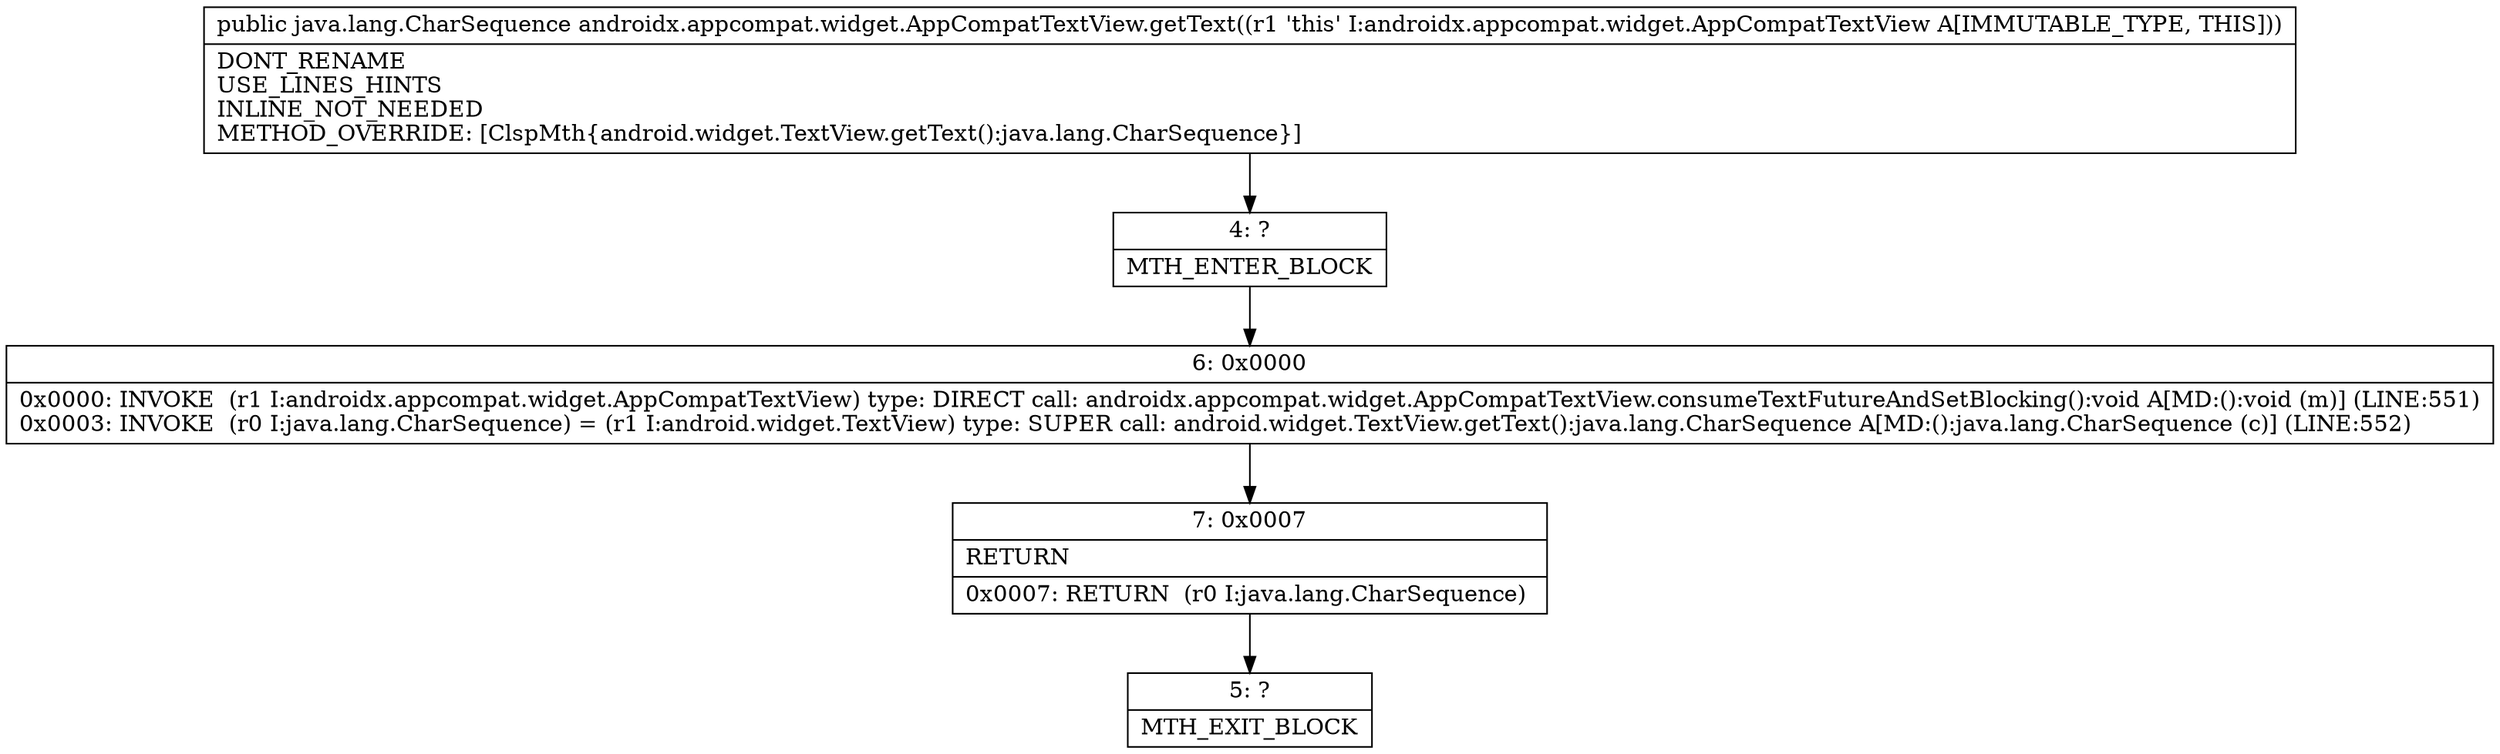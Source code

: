 digraph "CFG forandroidx.appcompat.widget.AppCompatTextView.getText()Ljava\/lang\/CharSequence;" {
Node_4 [shape=record,label="{4\:\ ?|MTH_ENTER_BLOCK\l}"];
Node_6 [shape=record,label="{6\:\ 0x0000|0x0000: INVOKE  (r1 I:androidx.appcompat.widget.AppCompatTextView) type: DIRECT call: androidx.appcompat.widget.AppCompatTextView.consumeTextFutureAndSetBlocking():void A[MD:():void (m)] (LINE:551)\l0x0003: INVOKE  (r0 I:java.lang.CharSequence) = (r1 I:android.widget.TextView) type: SUPER call: android.widget.TextView.getText():java.lang.CharSequence A[MD:():java.lang.CharSequence (c)] (LINE:552)\l}"];
Node_7 [shape=record,label="{7\:\ 0x0007|RETURN\l|0x0007: RETURN  (r0 I:java.lang.CharSequence) \l}"];
Node_5 [shape=record,label="{5\:\ ?|MTH_EXIT_BLOCK\l}"];
MethodNode[shape=record,label="{public java.lang.CharSequence androidx.appcompat.widget.AppCompatTextView.getText((r1 'this' I:androidx.appcompat.widget.AppCompatTextView A[IMMUTABLE_TYPE, THIS]))  | DONT_RENAME\lUSE_LINES_HINTS\lINLINE_NOT_NEEDED\lMETHOD_OVERRIDE: [ClspMth\{android.widget.TextView.getText():java.lang.CharSequence\}]\l}"];
MethodNode -> Node_4;Node_4 -> Node_6;
Node_6 -> Node_7;
Node_7 -> Node_5;
}

